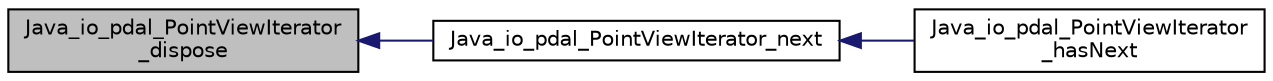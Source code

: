 digraph "Java_io_pdal_PointViewIterator_dispose"
{
  edge [fontname="Helvetica",fontsize="10",labelfontname="Helvetica",labelfontsize="10"];
  node [fontname="Helvetica",fontsize="10",shape=record];
  rankdir="LR";
  Node1 [label="Java_io_pdal_PointViewIterator\l_dispose",height=0.2,width=0.4,color="black", fillcolor="grey75", style="filled", fontcolor="black"];
  Node1 -> Node2 [dir="back",color="midnightblue",fontsize="10",style="solid",fontname="Helvetica"];
  Node2 [label="Java_io_pdal_PointViewIterator_next",height=0.2,width=0.4,color="black", fillcolor="white", style="filled",URL="$io__pdal__PointViewIterator_8cpp.html#a26b6ccdea59cf075a0e3d8464cf57e47"];
  Node2 -> Node3 [dir="back",color="midnightblue",fontsize="10",style="solid",fontname="Helvetica"];
  Node3 [label="Java_io_pdal_PointViewIterator\l_hasNext",height=0.2,width=0.4,color="black", fillcolor="white", style="filled",URL="$io__pdal__PointViewIterator_8cpp.html#addcc79053739890bd422d8066a23d285"];
}
